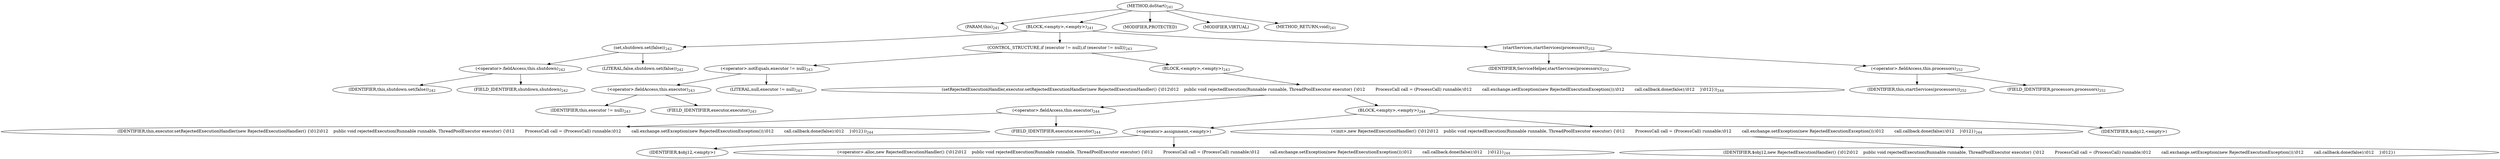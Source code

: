 digraph "doStart" {  
"680" [label = <(METHOD,doStart)<SUB>241</SUB>> ]
"681" [label = <(PARAM,this)<SUB>241</SUB>> ]
"682" [label = <(BLOCK,&lt;empty&gt;,&lt;empty&gt;)<SUB>241</SUB>> ]
"683" [label = <(set,shutdown.set(false))<SUB>242</SUB>> ]
"684" [label = <(&lt;operator&gt;.fieldAccess,this.shutdown)<SUB>242</SUB>> ]
"685" [label = <(IDENTIFIER,this,shutdown.set(false))<SUB>242</SUB>> ]
"686" [label = <(FIELD_IDENTIFIER,shutdown,shutdown)<SUB>242</SUB>> ]
"687" [label = <(LITERAL,false,shutdown.set(false))<SUB>242</SUB>> ]
"688" [label = <(CONTROL_STRUCTURE,if (executor != null),if (executor != null))<SUB>243</SUB>> ]
"689" [label = <(&lt;operator&gt;.notEquals,executor != null)<SUB>243</SUB>> ]
"690" [label = <(&lt;operator&gt;.fieldAccess,this.executor)<SUB>243</SUB>> ]
"691" [label = <(IDENTIFIER,this,executor != null)<SUB>243</SUB>> ]
"692" [label = <(FIELD_IDENTIFIER,executor,executor)<SUB>243</SUB>> ]
"693" [label = <(LITERAL,null,executor != null)<SUB>243</SUB>> ]
"694" [label = <(BLOCK,&lt;empty&gt;,&lt;empty&gt;)<SUB>243</SUB>> ]
"695" [label = <(setRejectedExecutionHandler,executor.setRejectedExecutionHandler(new RejectedExecutionHandler() {\012\012    public void rejectedExecution(Runnable runnable, ThreadPoolExecutor executor) {\012        ProcessCall call = (ProcessCall) runnable;\012        call.exchange.setException(new RejectedExecutionException());\012        call.callback.done(false);\012    }\012}))<SUB>244</SUB>> ]
"696" [label = <(&lt;operator&gt;.fieldAccess,this.executor)<SUB>244</SUB>> ]
"697" [label = <(IDENTIFIER,this,executor.setRejectedExecutionHandler(new RejectedExecutionHandler() {\012\012    public void rejectedExecution(Runnable runnable, ThreadPoolExecutor executor) {\012        ProcessCall call = (ProcessCall) runnable;\012        call.exchange.setException(new RejectedExecutionException());\012        call.callback.done(false);\012    }\012}))<SUB>244</SUB>> ]
"698" [label = <(FIELD_IDENTIFIER,executor,executor)<SUB>244</SUB>> ]
"699" [label = <(BLOCK,&lt;empty&gt;,&lt;empty&gt;)<SUB>244</SUB>> ]
"700" [label = <(&lt;operator&gt;.assignment,&lt;empty&gt;)> ]
"701" [label = <(IDENTIFIER,$obj12,&lt;empty&gt;)> ]
"702" [label = <(&lt;operator&gt;.alloc,new RejectedExecutionHandler() {\012\012    public void rejectedExecution(Runnable runnable, ThreadPoolExecutor executor) {\012        ProcessCall call = (ProcessCall) runnable;\012        call.exchange.setException(new RejectedExecutionException());\012        call.callback.done(false);\012    }\012})<SUB>244</SUB>> ]
"703" [label = <(&lt;init&gt;,new RejectedExecutionHandler() {\012\012    public void rejectedExecution(Runnable runnable, ThreadPoolExecutor executor) {\012        ProcessCall call = (ProcessCall) runnable;\012        call.exchange.setException(new RejectedExecutionException());\012        call.callback.done(false);\012    }\012})<SUB>244</SUB>> ]
"704" [label = <(IDENTIFIER,$obj12,new RejectedExecutionHandler() {\012\012    public void rejectedExecution(Runnable runnable, ThreadPoolExecutor executor) {\012        ProcessCall call = (ProcessCall) runnable;\012        call.exchange.setException(new RejectedExecutionException());\012        call.callback.done(false);\012    }\012})> ]
"705" [label = <(IDENTIFIER,$obj12,&lt;empty&gt;)> ]
"706" [label = <(startServices,startServices(processors))<SUB>252</SUB>> ]
"707" [label = <(IDENTIFIER,ServiceHelper,startServices(processors))<SUB>252</SUB>> ]
"708" [label = <(&lt;operator&gt;.fieldAccess,this.processors)<SUB>252</SUB>> ]
"709" [label = <(IDENTIFIER,this,startServices(processors))<SUB>252</SUB>> ]
"710" [label = <(FIELD_IDENTIFIER,processors,processors)<SUB>252</SUB>> ]
"711" [label = <(MODIFIER,PROTECTED)> ]
"712" [label = <(MODIFIER,VIRTUAL)> ]
"713" [label = <(METHOD_RETURN,void)<SUB>241</SUB>> ]
  "680" -> "681" 
  "680" -> "682" 
  "680" -> "711" 
  "680" -> "712" 
  "680" -> "713" 
  "682" -> "683" 
  "682" -> "688" 
  "682" -> "706" 
  "683" -> "684" 
  "683" -> "687" 
  "684" -> "685" 
  "684" -> "686" 
  "688" -> "689" 
  "688" -> "694" 
  "689" -> "690" 
  "689" -> "693" 
  "690" -> "691" 
  "690" -> "692" 
  "694" -> "695" 
  "695" -> "696" 
  "695" -> "699" 
  "696" -> "697" 
  "696" -> "698" 
  "699" -> "700" 
  "699" -> "703" 
  "699" -> "705" 
  "700" -> "701" 
  "700" -> "702" 
  "703" -> "704" 
  "706" -> "707" 
  "706" -> "708" 
  "708" -> "709" 
  "708" -> "710" 
}
